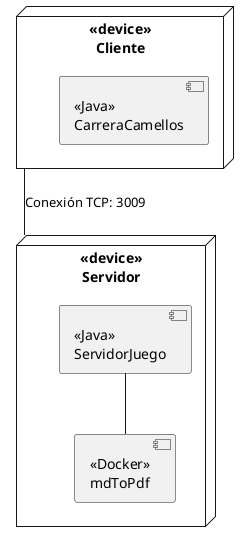 ```plantuml
@startuml

node "<<device>>\nCliente" as Cliente {
    [<<Java>>   \nCarreraCamellos]
    
}

node "<<device>>\nServidor" as Servidor {
    [<<Java>>   \nServidorJuego] as ServidorJuego
    [<<Docker>>\nmdToPdf] as ServicioPDF
    

    
}
   
Cliente -- [Servidor] : Conexión TCP: 3009

ServidorJuego -- [ServicioPDF] 